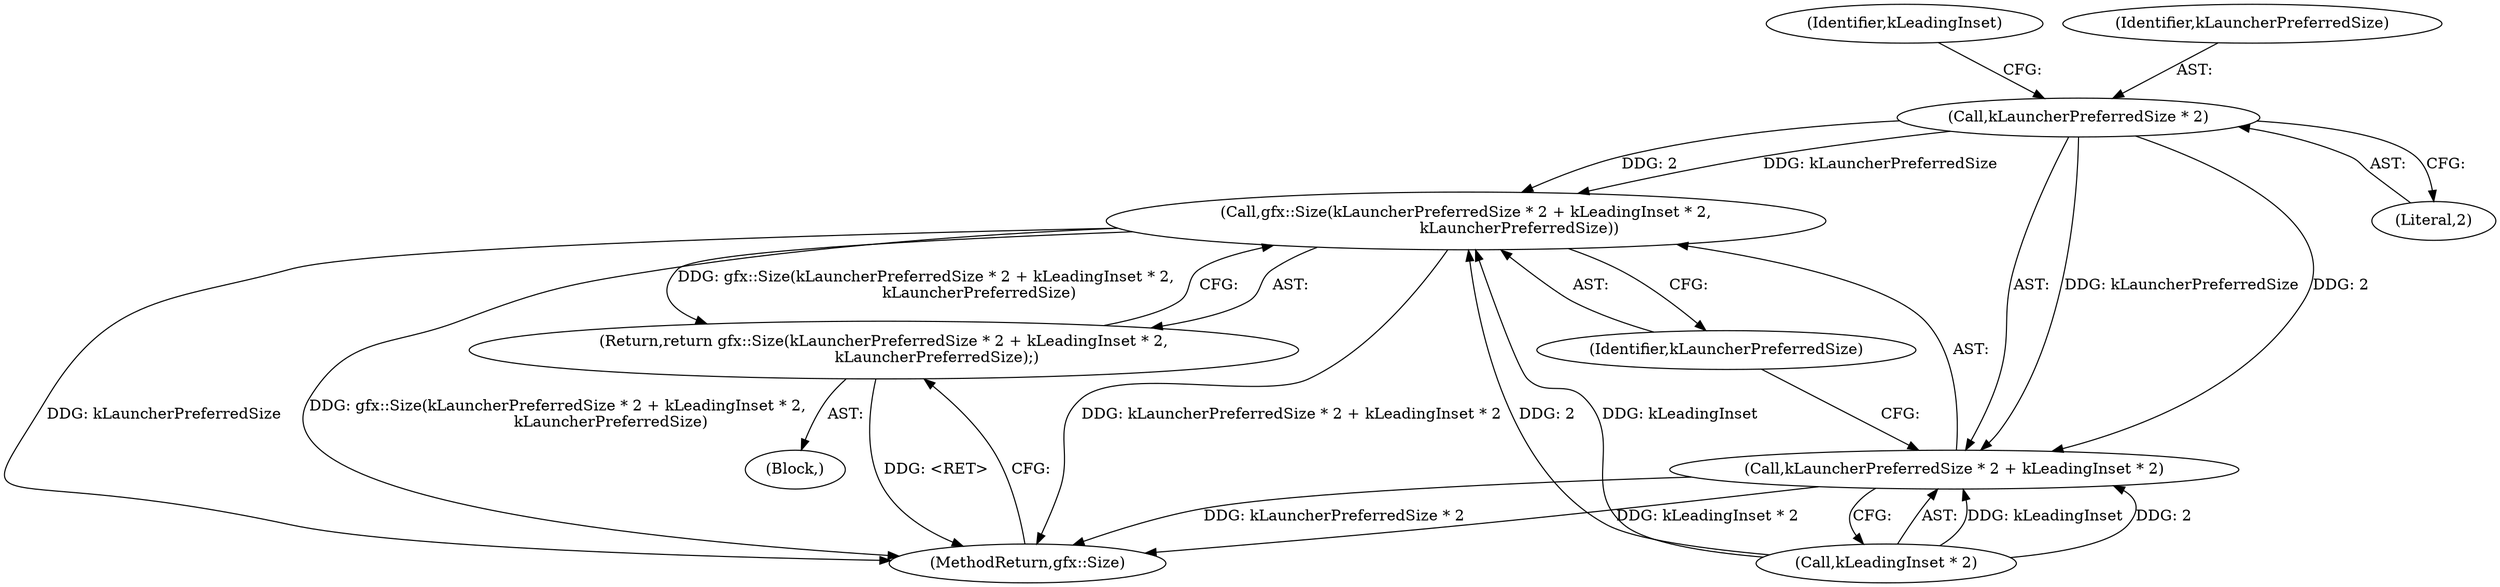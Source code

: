 digraph "1_Chrome_3475f5e448ddf5e48888f3d0563245cc46e3c98b_1@del" {
"1000123" [label="(Call,kLauncherPreferredSize * 2)"];
"1000121" [label="(Call,gfx::Size(kLauncherPreferredSize * 2 + kLeadingInset * 2,\n                      kLauncherPreferredSize))"];
"1000120" [label="(Return,return gfx::Size(kLauncherPreferredSize * 2 + kLeadingInset * 2,\n                      kLauncherPreferredSize);)"];
"1000122" [label="(Call,kLauncherPreferredSize * 2 + kLeadingInset * 2)"];
"1000120" [label="(Return,return gfx::Size(kLauncherPreferredSize * 2 + kLeadingInset * 2,\n                      kLauncherPreferredSize);)"];
"1000125" [label="(Literal,2)"];
"1000127" [label="(Identifier,kLeadingInset)"];
"1000126" [label="(Call,kLeadingInset * 2)"];
"1000123" [label="(Call,kLauncherPreferredSize * 2)"];
"1000108" [label="(Block,)"];
"1000122" [label="(Call,kLauncherPreferredSize * 2 + kLeadingInset * 2)"];
"1000121" [label="(Call,gfx::Size(kLauncherPreferredSize * 2 + kLeadingInset * 2,\n                      kLauncherPreferredSize))"];
"1000151" [label="(MethodReturn,gfx::Size)"];
"1000124" [label="(Identifier,kLauncherPreferredSize)"];
"1000129" [label="(Identifier,kLauncherPreferredSize)"];
"1000123" -> "1000122"  [label="AST: "];
"1000123" -> "1000125"  [label="CFG: "];
"1000124" -> "1000123"  [label="AST: "];
"1000125" -> "1000123"  [label="AST: "];
"1000127" -> "1000123"  [label="CFG: "];
"1000123" -> "1000121"  [label="DDG: kLauncherPreferredSize"];
"1000123" -> "1000121"  [label="DDG: 2"];
"1000123" -> "1000122"  [label="DDG: kLauncherPreferredSize"];
"1000123" -> "1000122"  [label="DDG: 2"];
"1000121" -> "1000120"  [label="AST: "];
"1000121" -> "1000129"  [label="CFG: "];
"1000122" -> "1000121"  [label="AST: "];
"1000129" -> "1000121"  [label="AST: "];
"1000120" -> "1000121"  [label="CFG: "];
"1000121" -> "1000151"  [label="DDG: kLauncherPreferredSize"];
"1000121" -> "1000151"  [label="DDG: gfx::Size(kLauncherPreferredSize * 2 + kLeadingInset * 2,\n                      kLauncherPreferredSize)"];
"1000121" -> "1000151"  [label="DDG: kLauncherPreferredSize * 2 + kLeadingInset * 2"];
"1000121" -> "1000120"  [label="DDG: gfx::Size(kLauncherPreferredSize * 2 + kLeadingInset * 2,\n                      kLauncherPreferredSize)"];
"1000126" -> "1000121"  [label="DDG: kLeadingInset"];
"1000126" -> "1000121"  [label="DDG: 2"];
"1000120" -> "1000108"  [label="AST: "];
"1000151" -> "1000120"  [label="CFG: "];
"1000120" -> "1000151"  [label="DDG: <RET>"];
"1000122" -> "1000126"  [label="CFG: "];
"1000126" -> "1000122"  [label="AST: "];
"1000129" -> "1000122"  [label="CFG: "];
"1000122" -> "1000151"  [label="DDG: kLeadingInset * 2"];
"1000122" -> "1000151"  [label="DDG: kLauncherPreferredSize * 2"];
"1000126" -> "1000122"  [label="DDG: kLeadingInset"];
"1000126" -> "1000122"  [label="DDG: 2"];
}
